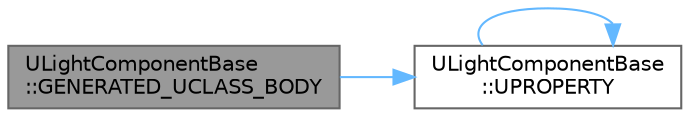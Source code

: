 digraph "ULightComponentBase::GENERATED_UCLASS_BODY"
{
 // INTERACTIVE_SVG=YES
 // LATEX_PDF_SIZE
  bgcolor="transparent";
  edge [fontname=Helvetica,fontsize=10,labelfontname=Helvetica,labelfontsize=10];
  node [fontname=Helvetica,fontsize=10,shape=box,height=0.2,width=0.4];
  rankdir="LR";
  Node1 [id="Node000001",label="ULightComponentBase\l::GENERATED_UCLASS_BODY",height=0.2,width=0.4,color="gray40", fillcolor="grey60", style="filled", fontcolor="black",tooltip="GUID used to associate a light component with precomputed shadowing information across levels."];
  Node1 -> Node2 [id="edge1_Node000001_Node000002",color="steelblue1",style="solid",tooltip=" "];
  Node2 [id="Node000002",label="ULightComponentBase\l::UPROPERTY",height=0.2,width=0.4,color="grey40", fillcolor="white", style="filled",URL="$d0/d21/classULightComponentBase.html#aa0cf1a32273a38048338dbc74173a90f",tooltip=" "];
  Node2 -> Node2 [id="edge2_Node000002_Node000002",color="steelblue1",style="solid",tooltip=" "];
}
